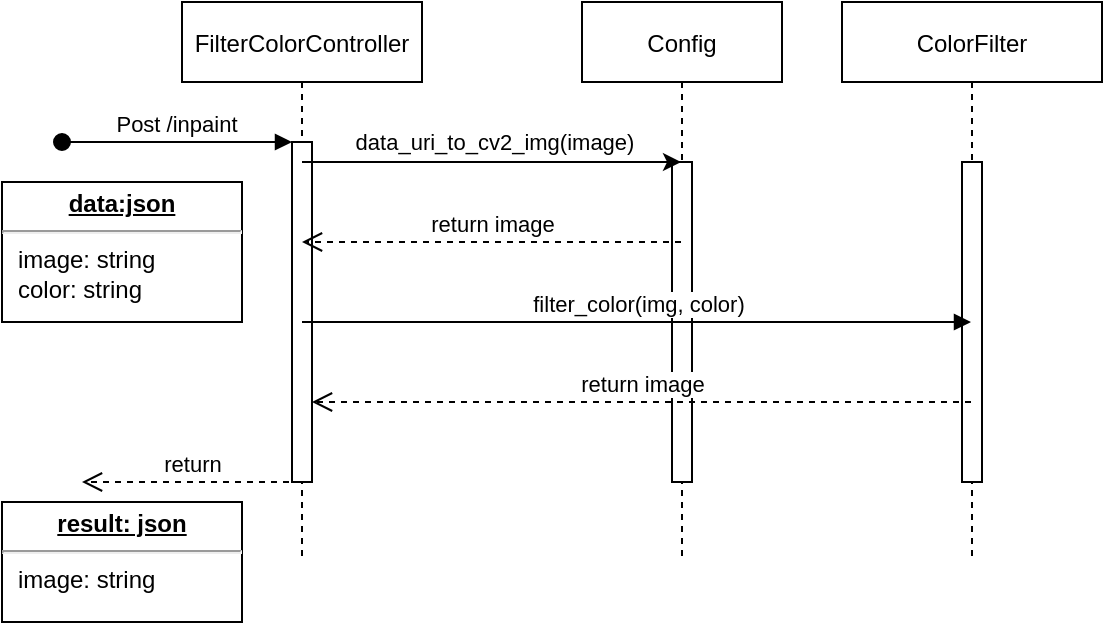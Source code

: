 <mxfile version="16.3.0" type="device"><diagram id="kgpKYQtTHZ0yAKxKKP6v" name="Page-1"><mxGraphModel dx="1038" dy="564" grid="1" gridSize="10" guides="1" tooltips="1" connect="1" arrows="1" fold="1" page="1" pageScale="1" pageWidth="850" pageHeight="1100" math="0" shadow="0"><root><mxCell id="0"/><mxCell id="1" parent="0"/><mxCell id="3nuBFxr9cyL0pnOWT2aG-1" value="FilterColorController" style="shape=umlLifeline;perimeter=lifelinePerimeter;container=1;collapsible=0;recursiveResize=0;rounded=0;shadow=0;strokeWidth=1;" parent="1" vertex="1"><mxGeometry x="90" y="80" width="120" height="280" as="geometry"/></mxCell><mxCell id="3nuBFxr9cyL0pnOWT2aG-2" value="" style="points=[];perimeter=orthogonalPerimeter;rounded=0;shadow=0;strokeWidth=1;" parent="3nuBFxr9cyL0pnOWT2aG-1" vertex="1"><mxGeometry x="55" y="70" width="10" height="170" as="geometry"/></mxCell><mxCell id="3nuBFxr9cyL0pnOWT2aG-3" value="Post /inpaint" style="verticalAlign=bottom;startArrow=oval;endArrow=block;startSize=8;shadow=0;strokeWidth=1;" parent="3nuBFxr9cyL0pnOWT2aG-1" target="3nuBFxr9cyL0pnOWT2aG-2" edge="1"><mxGeometry relative="1" as="geometry"><mxPoint x="-60" y="70" as="sourcePoint"/></mxGeometry></mxCell><mxCell id="GqG0KyU0gm_oM_ol7RDT-21" value="&lt;p style=&quot;margin: 0px ; margin-top: 4px ; text-align: center ; text-decoration: underline&quot;&gt;&lt;b&gt;result: json&lt;/b&gt;&lt;br&gt;&lt;/p&gt;&lt;hr&gt;&lt;p style=&quot;margin: 0px ; margin-left: 8px&quot;&gt;image: string&lt;br&gt;&lt;/p&gt;" style="verticalAlign=top;align=left;overflow=fill;fontSize=12;fontFamily=Helvetica;html=1;" vertex="1" parent="3nuBFxr9cyL0pnOWT2aG-1"><mxGeometry x="-90" y="250" width="120" height="60" as="geometry"/></mxCell><mxCell id="GqG0KyU0gm_oM_ol7RDT-22" value="&lt;p style=&quot;margin: 0px ; margin-top: 4px ; text-align: center ; text-decoration: underline&quot;&gt;&lt;b&gt;data:json&lt;/b&gt;&lt;/p&gt;&lt;hr&gt;&lt;p style=&quot;margin: 0px ; margin-left: 8px&quot;&gt;image: string&lt;br&gt;color: string&lt;br&gt;&lt;/p&gt;" style="verticalAlign=top;align=left;overflow=fill;fontSize=12;fontFamily=Helvetica;html=1;" vertex="1" parent="3nuBFxr9cyL0pnOWT2aG-1"><mxGeometry x="-90" y="90" width="120" height="70" as="geometry"/></mxCell><mxCell id="3nuBFxr9cyL0pnOWT2aG-5" value="ColorFilter" style="shape=umlLifeline;perimeter=lifelinePerimeter;container=1;collapsible=0;recursiveResize=0;rounded=0;shadow=0;strokeWidth=1;" parent="1" vertex="1"><mxGeometry x="420" y="80" width="130" height="280" as="geometry"/></mxCell><mxCell id="3nuBFxr9cyL0pnOWT2aG-6" value="" style="points=[];perimeter=orthogonalPerimeter;rounded=0;shadow=0;strokeWidth=1;" parent="3nuBFxr9cyL0pnOWT2aG-5" vertex="1"><mxGeometry x="60" y="80" width="10" height="160" as="geometry"/></mxCell><mxCell id="GqG0KyU0gm_oM_ol7RDT-9" value="Config" style="shape=umlLifeline;perimeter=lifelinePerimeter;container=1;collapsible=0;recursiveResize=0;rounded=0;shadow=0;strokeWidth=1;" vertex="1" parent="1"><mxGeometry x="290" y="80" width="100" height="280" as="geometry"/></mxCell><mxCell id="GqG0KyU0gm_oM_ol7RDT-10" value="" style="points=[];perimeter=orthogonalPerimeter;rounded=0;shadow=0;strokeWidth=1;" vertex="1" parent="GqG0KyU0gm_oM_ol7RDT-9"><mxGeometry x="45" y="80" width="10" height="160" as="geometry"/></mxCell><mxCell id="GqG0KyU0gm_oM_ol7RDT-11" value="" style="endArrow=classic;html=1;rounded=0;" edge="1" parent="1" source="3nuBFxr9cyL0pnOWT2aG-1" target="GqG0KyU0gm_oM_ol7RDT-9"><mxGeometry width="50" height="50" relative="1" as="geometry"><mxPoint x="400" y="320" as="sourcePoint"/><mxPoint x="450" y="270" as="targetPoint"/><Array as="points"><mxPoint x="260" y="160"/></Array></mxGeometry></mxCell><mxCell id="GqG0KyU0gm_oM_ol7RDT-12" value="data_uri_to_cv2_img(image)" style="edgeLabel;html=1;align=center;verticalAlign=middle;resizable=0;points=[];" vertex="1" connectable="0" parent="GqG0KyU0gm_oM_ol7RDT-11"><mxGeometry x="0.107" y="-2" relative="1" as="geometry"><mxPoint x="-9" y="-12" as="offset"/></mxGeometry></mxCell><mxCell id="GqG0KyU0gm_oM_ol7RDT-13" value="return image" style="html=1;verticalAlign=bottom;endArrow=open;dashed=1;endSize=8;rounded=0;" edge="1" parent="1" source="GqG0KyU0gm_oM_ol7RDT-9" target="3nuBFxr9cyL0pnOWT2aG-1"><mxGeometry relative="1" as="geometry"><mxPoint x="460" y="290" as="sourcePoint"/><mxPoint x="380" y="290" as="targetPoint"/><Array as="points"><mxPoint x="300" y="200"/></Array></mxGeometry></mxCell><mxCell id="GqG0KyU0gm_oM_ol7RDT-14" value="filter_color(img, color)" style="html=1;verticalAlign=bottom;endArrow=block;rounded=0;" edge="1" parent="1" source="3nuBFxr9cyL0pnOWT2aG-1" target="3nuBFxr9cyL0pnOWT2aG-5"><mxGeometry width="80" relative="1" as="geometry"><mxPoint x="380" y="290" as="sourcePoint"/><mxPoint x="460" y="290" as="targetPoint"/><Array as="points"><mxPoint x="450" y="240"/></Array></mxGeometry></mxCell><mxCell id="GqG0KyU0gm_oM_ol7RDT-15" value="return image" style="html=1;verticalAlign=bottom;endArrow=open;dashed=1;endSize=8;rounded=0;" edge="1" parent="1" source="3nuBFxr9cyL0pnOWT2aG-5" target="3nuBFxr9cyL0pnOWT2aG-2"><mxGeometry relative="1" as="geometry"><mxPoint x="460" y="270" as="sourcePoint"/><mxPoint x="380" y="270" as="targetPoint"/><Array as="points"><mxPoint x="460" y="280"/></Array></mxGeometry></mxCell><mxCell id="GqG0KyU0gm_oM_ol7RDT-20" value="return" style="html=1;verticalAlign=bottom;endArrow=open;dashed=1;endSize=8;rounded=0;" edge="1" parent="1" source="3nuBFxr9cyL0pnOWT2aG-1"><mxGeometry relative="1" as="geometry"><mxPoint x="110" y="470" as="sourcePoint"/><mxPoint x="40" y="320" as="targetPoint"/></mxGeometry></mxCell></root></mxGraphModel></diagram></mxfile>
